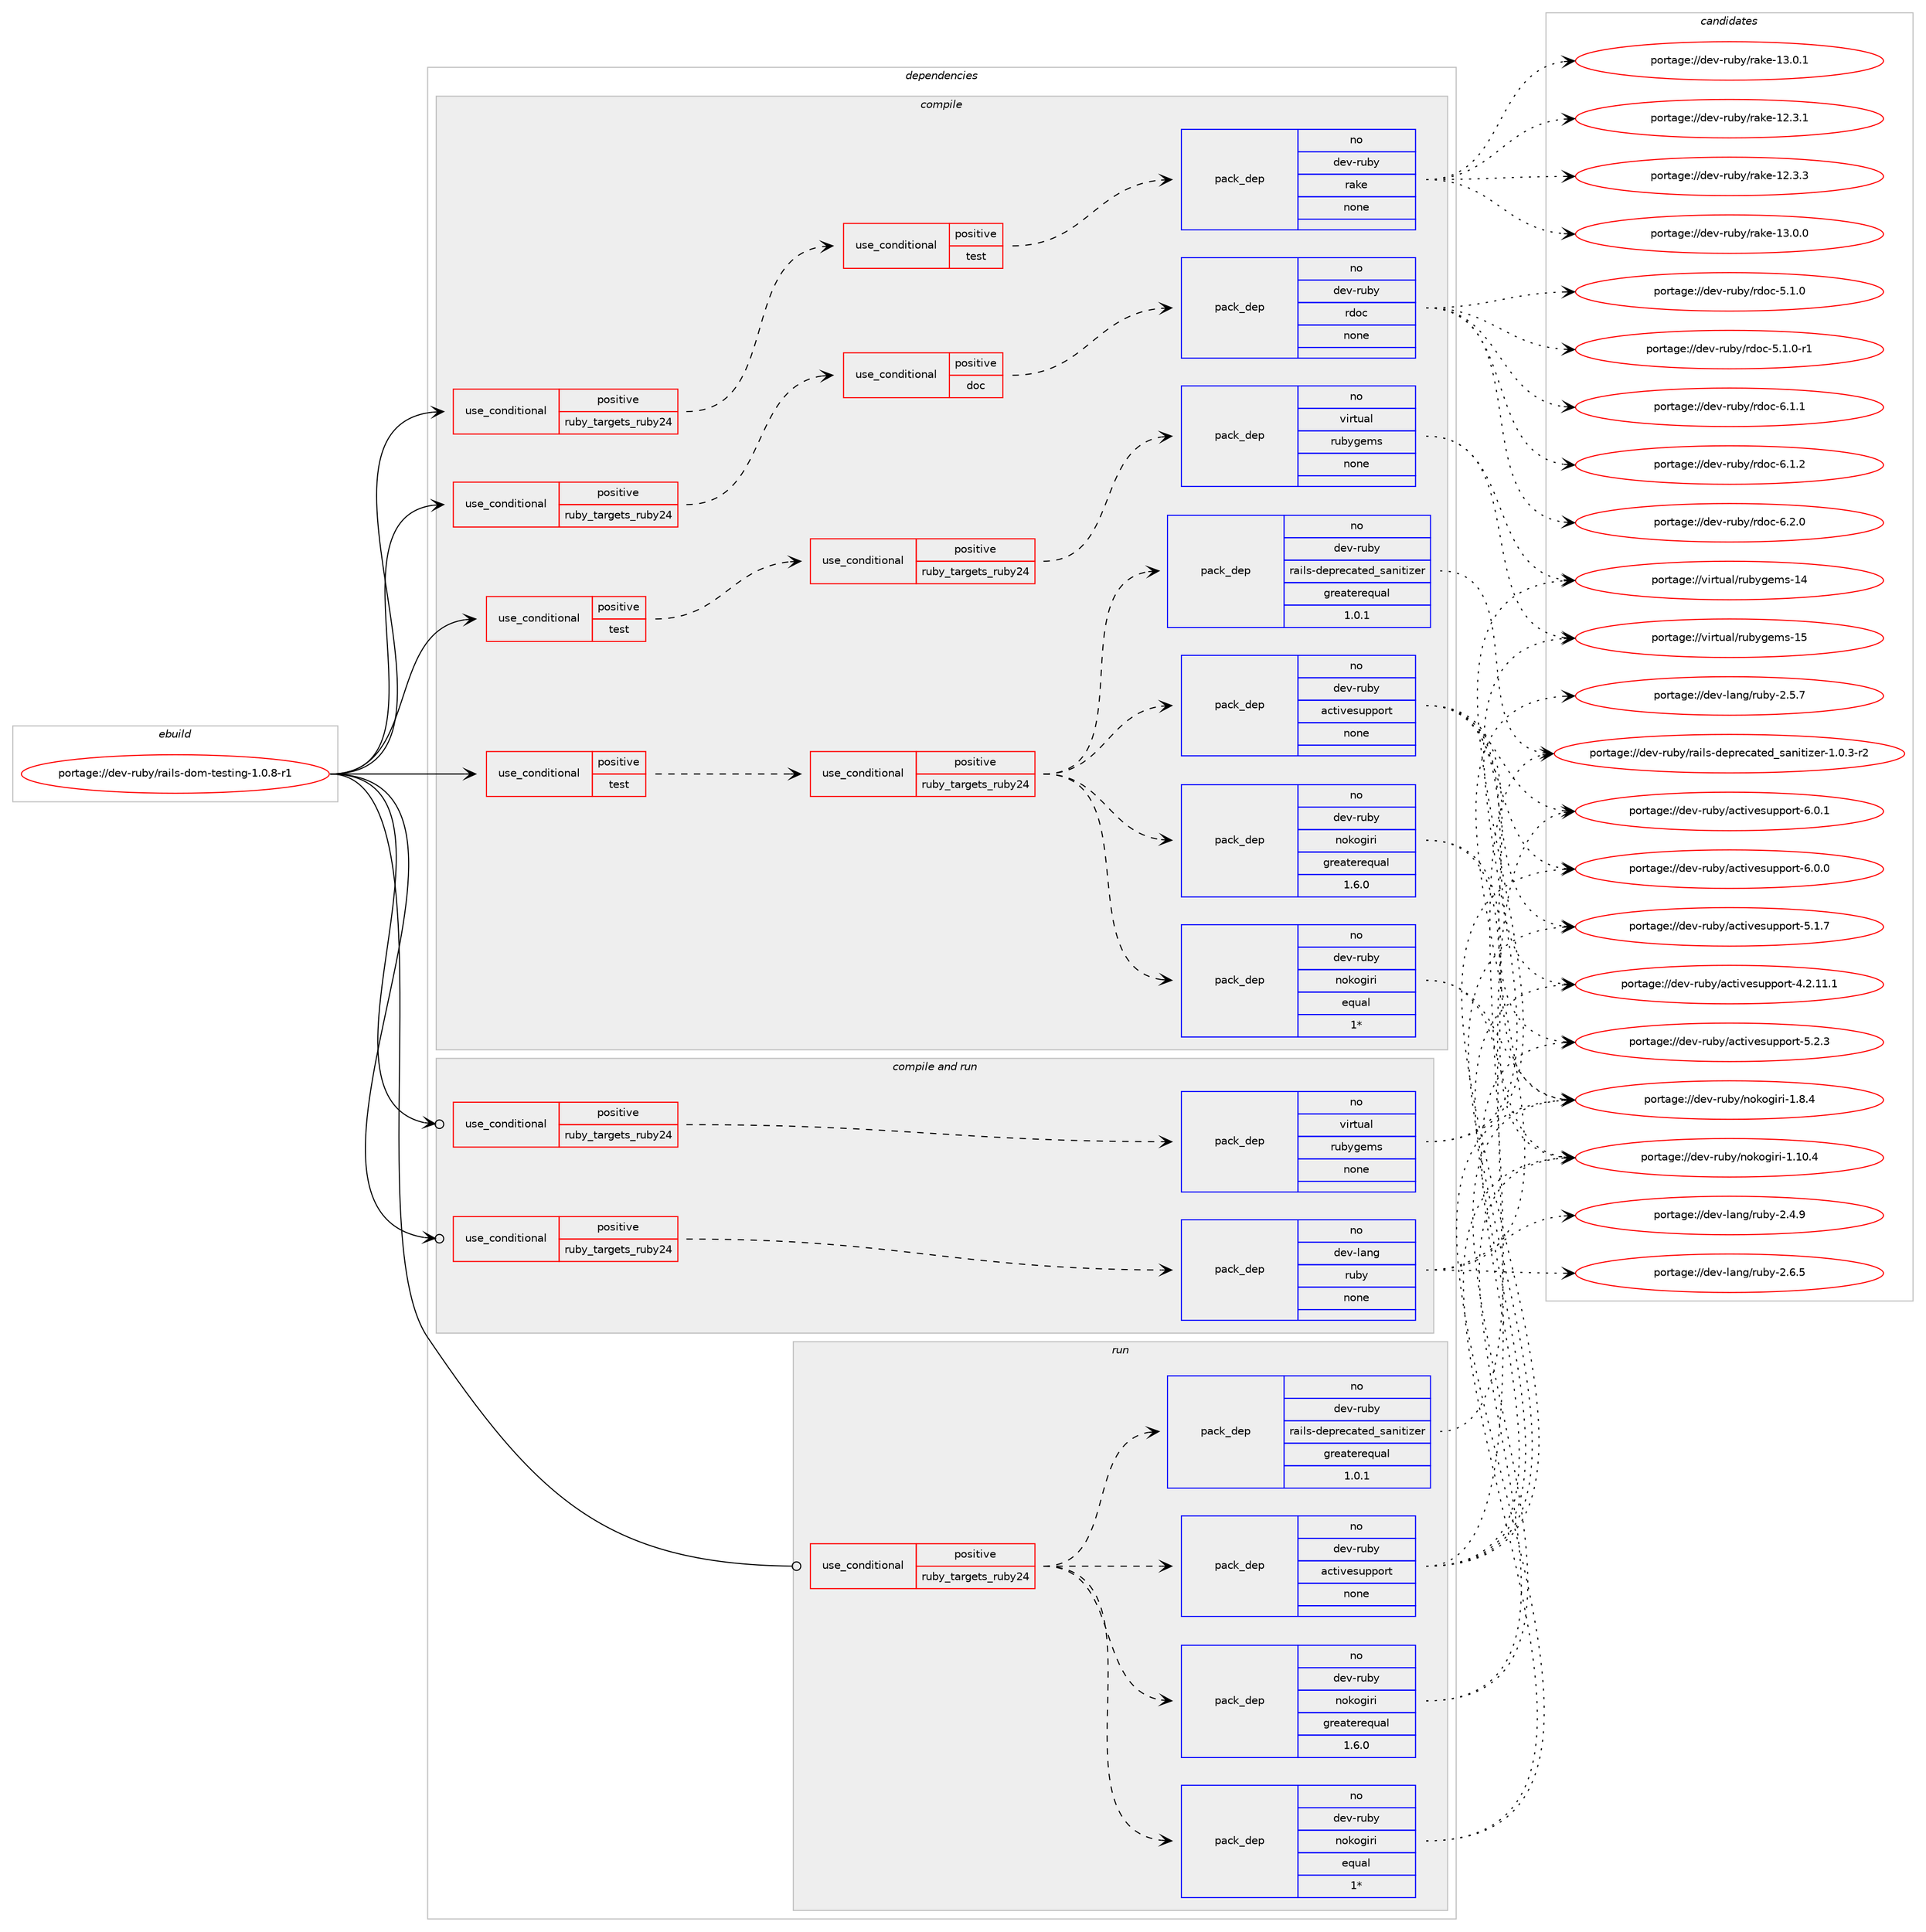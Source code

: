 digraph prolog {

# *************
# Graph options
# *************

newrank=true;
concentrate=true;
compound=true;
graph [rankdir=LR,fontname=Helvetica,fontsize=10,ranksep=1.5];#, ranksep=2.5, nodesep=0.2];
edge  [arrowhead=vee];
node  [fontname=Helvetica,fontsize=10];

# **********
# The ebuild
# **********

subgraph cluster_leftcol {
color=gray;
rank=same;
label=<<i>ebuild</i>>;
id [label="portage://dev-ruby/rails-dom-testing-1.0.8-r1", color=red, width=4, href="../dev-ruby/rails-dom-testing-1.0.8-r1.svg"];
}

# ****************
# The dependencies
# ****************

subgraph cluster_midcol {
color=gray;
label=<<i>dependencies</i>>;
subgraph cluster_compile {
fillcolor="#eeeeee";
style=filled;
label=<<i>compile</i>>;
subgraph cond60140 {
dependency236482 [label=<<TABLE BORDER="0" CELLBORDER="1" CELLSPACING="0" CELLPADDING="4"><TR><TD ROWSPAN="3" CELLPADDING="10">use_conditional</TD></TR><TR><TD>positive</TD></TR><TR><TD>ruby_targets_ruby24</TD></TR></TABLE>>, shape=none, color=red];
subgraph cond60141 {
dependency236483 [label=<<TABLE BORDER="0" CELLBORDER="1" CELLSPACING="0" CELLPADDING="4"><TR><TD ROWSPAN="3" CELLPADDING="10">use_conditional</TD></TR><TR><TD>positive</TD></TR><TR><TD>doc</TD></TR></TABLE>>, shape=none, color=red];
subgraph pack172797 {
dependency236484 [label=<<TABLE BORDER="0" CELLBORDER="1" CELLSPACING="0" CELLPADDING="4" WIDTH="220"><TR><TD ROWSPAN="6" CELLPADDING="30">pack_dep</TD></TR><TR><TD WIDTH="110">no</TD></TR><TR><TD>dev-ruby</TD></TR><TR><TD>rdoc</TD></TR><TR><TD>none</TD></TR><TR><TD></TD></TR></TABLE>>, shape=none, color=blue];
}
dependency236483:e -> dependency236484:w [weight=20,style="dashed",arrowhead="vee"];
}
dependency236482:e -> dependency236483:w [weight=20,style="dashed",arrowhead="vee"];
}
id:e -> dependency236482:w [weight=20,style="solid",arrowhead="vee"];
subgraph cond60142 {
dependency236485 [label=<<TABLE BORDER="0" CELLBORDER="1" CELLSPACING="0" CELLPADDING="4"><TR><TD ROWSPAN="3" CELLPADDING="10">use_conditional</TD></TR><TR><TD>positive</TD></TR><TR><TD>ruby_targets_ruby24</TD></TR></TABLE>>, shape=none, color=red];
subgraph cond60143 {
dependency236486 [label=<<TABLE BORDER="0" CELLBORDER="1" CELLSPACING="0" CELLPADDING="4"><TR><TD ROWSPAN="3" CELLPADDING="10">use_conditional</TD></TR><TR><TD>positive</TD></TR><TR><TD>test</TD></TR></TABLE>>, shape=none, color=red];
subgraph pack172798 {
dependency236487 [label=<<TABLE BORDER="0" CELLBORDER="1" CELLSPACING="0" CELLPADDING="4" WIDTH="220"><TR><TD ROWSPAN="6" CELLPADDING="30">pack_dep</TD></TR><TR><TD WIDTH="110">no</TD></TR><TR><TD>dev-ruby</TD></TR><TR><TD>rake</TD></TR><TR><TD>none</TD></TR><TR><TD></TD></TR></TABLE>>, shape=none, color=blue];
}
dependency236486:e -> dependency236487:w [weight=20,style="dashed",arrowhead="vee"];
}
dependency236485:e -> dependency236486:w [weight=20,style="dashed",arrowhead="vee"];
}
id:e -> dependency236485:w [weight=20,style="solid",arrowhead="vee"];
subgraph cond60144 {
dependency236488 [label=<<TABLE BORDER="0" CELLBORDER="1" CELLSPACING="0" CELLPADDING="4"><TR><TD ROWSPAN="3" CELLPADDING="10">use_conditional</TD></TR><TR><TD>positive</TD></TR><TR><TD>test</TD></TR></TABLE>>, shape=none, color=red];
subgraph cond60145 {
dependency236489 [label=<<TABLE BORDER="0" CELLBORDER="1" CELLSPACING="0" CELLPADDING="4"><TR><TD ROWSPAN="3" CELLPADDING="10">use_conditional</TD></TR><TR><TD>positive</TD></TR><TR><TD>ruby_targets_ruby24</TD></TR></TABLE>>, shape=none, color=red];
subgraph pack172799 {
dependency236490 [label=<<TABLE BORDER="0" CELLBORDER="1" CELLSPACING="0" CELLPADDING="4" WIDTH="220"><TR><TD ROWSPAN="6" CELLPADDING="30">pack_dep</TD></TR><TR><TD WIDTH="110">no</TD></TR><TR><TD>dev-ruby</TD></TR><TR><TD>activesupport</TD></TR><TR><TD>none</TD></TR><TR><TD></TD></TR></TABLE>>, shape=none, color=blue];
}
dependency236489:e -> dependency236490:w [weight=20,style="dashed",arrowhead="vee"];
subgraph pack172800 {
dependency236491 [label=<<TABLE BORDER="0" CELLBORDER="1" CELLSPACING="0" CELLPADDING="4" WIDTH="220"><TR><TD ROWSPAN="6" CELLPADDING="30">pack_dep</TD></TR><TR><TD WIDTH="110">no</TD></TR><TR><TD>dev-ruby</TD></TR><TR><TD>nokogiri</TD></TR><TR><TD>greaterequal</TD></TR><TR><TD>1.6.0</TD></TR></TABLE>>, shape=none, color=blue];
}
dependency236489:e -> dependency236491:w [weight=20,style="dashed",arrowhead="vee"];
subgraph pack172801 {
dependency236492 [label=<<TABLE BORDER="0" CELLBORDER="1" CELLSPACING="0" CELLPADDING="4" WIDTH="220"><TR><TD ROWSPAN="6" CELLPADDING="30">pack_dep</TD></TR><TR><TD WIDTH="110">no</TD></TR><TR><TD>dev-ruby</TD></TR><TR><TD>nokogiri</TD></TR><TR><TD>equal</TD></TR><TR><TD>1*</TD></TR></TABLE>>, shape=none, color=blue];
}
dependency236489:e -> dependency236492:w [weight=20,style="dashed",arrowhead="vee"];
subgraph pack172802 {
dependency236493 [label=<<TABLE BORDER="0" CELLBORDER="1" CELLSPACING="0" CELLPADDING="4" WIDTH="220"><TR><TD ROWSPAN="6" CELLPADDING="30">pack_dep</TD></TR><TR><TD WIDTH="110">no</TD></TR><TR><TD>dev-ruby</TD></TR><TR><TD>rails-deprecated_sanitizer</TD></TR><TR><TD>greaterequal</TD></TR><TR><TD>1.0.1</TD></TR></TABLE>>, shape=none, color=blue];
}
dependency236489:e -> dependency236493:w [weight=20,style="dashed",arrowhead="vee"];
}
dependency236488:e -> dependency236489:w [weight=20,style="dashed",arrowhead="vee"];
}
id:e -> dependency236488:w [weight=20,style="solid",arrowhead="vee"];
subgraph cond60146 {
dependency236494 [label=<<TABLE BORDER="0" CELLBORDER="1" CELLSPACING="0" CELLPADDING="4"><TR><TD ROWSPAN="3" CELLPADDING="10">use_conditional</TD></TR><TR><TD>positive</TD></TR><TR><TD>test</TD></TR></TABLE>>, shape=none, color=red];
subgraph cond60147 {
dependency236495 [label=<<TABLE BORDER="0" CELLBORDER="1" CELLSPACING="0" CELLPADDING="4"><TR><TD ROWSPAN="3" CELLPADDING="10">use_conditional</TD></TR><TR><TD>positive</TD></TR><TR><TD>ruby_targets_ruby24</TD></TR></TABLE>>, shape=none, color=red];
subgraph pack172803 {
dependency236496 [label=<<TABLE BORDER="0" CELLBORDER="1" CELLSPACING="0" CELLPADDING="4" WIDTH="220"><TR><TD ROWSPAN="6" CELLPADDING="30">pack_dep</TD></TR><TR><TD WIDTH="110">no</TD></TR><TR><TD>virtual</TD></TR><TR><TD>rubygems</TD></TR><TR><TD>none</TD></TR><TR><TD></TD></TR></TABLE>>, shape=none, color=blue];
}
dependency236495:e -> dependency236496:w [weight=20,style="dashed",arrowhead="vee"];
}
dependency236494:e -> dependency236495:w [weight=20,style="dashed",arrowhead="vee"];
}
id:e -> dependency236494:w [weight=20,style="solid",arrowhead="vee"];
}
subgraph cluster_compileandrun {
fillcolor="#eeeeee";
style=filled;
label=<<i>compile and run</i>>;
subgraph cond60148 {
dependency236497 [label=<<TABLE BORDER="0" CELLBORDER="1" CELLSPACING="0" CELLPADDING="4"><TR><TD ROWSPAN="3" CELLPADDING="10">use_conditional</TD></TR><TR><TD>positive</TD></TR><TR><TD>ruby_targets_ruby24</TD></TR></TABLE>>, shape=none, color=red];
subgraph pack172804 {
dependency236498 [label=<<TABLE BORDER="0" CELLBORDER="1" CELLSPACING="0" CELLPADDING="4" WIDTH="220"><TR><TD ROWSPAN="6" CELLPADDING="30">pack_dep</TD></TR><TR><TD WIDTH="110">no</TD></TR><TR><TD>dev-lang</TD></TR><TR><TD>ruby</TD></TR><TR><TD>none</TD></TR><TR><TD></TD></TR></TABLE>>, shape=none, color=blue];
}
dependency236497:e -> dependency236498:w [weight=20,style="dashed",arrowhead="vee"];
}
id:e -> dependency236497:w [weight=20,style="solid",arrowhead="odotvee"];
subgraph cond60149 {
dependency236499 [label=<<TABLE BORDER="0" CELLBORDER="1" CELLSPACING="0" CELLPADDING="4"><TR><TD ROWSPAN="3" CELLPADDING="10">use_conditional</TD></TR><TR><TD>positive</TD></TR><TR><TD>ruby_targets_ruby24</TD></TR></TABLE>>, shape=none, color=red];
subgraph pack172805 {
dependency236500 [label=<<TABLE BORDER="0" CELLBORDER="1" CELLSPACING="0" CELLPADDING="4" WIDTH="220"><TR><TD ROWSPAN="6" CELLPADDING="30">pack_dep</TD></TR><TR><TD WIDTH="110">no</TD></TR><TR><TD>virtual</TD></TR><TR><TD>rubygems</TD></TR><TR><TD>none</TD></TR><TR><TD></TD></TR></TABLE>>, shape=none, color=blue];
}
dependency236499:e -> dependency236500:w [weight=20,style="dashed",arrowhead="vee"];
}
id:e -> dependency236499:w [weight=20,style="solid",arrowhead="odotvee"];
}
subgraph cluster_run {
fillcolor="#eeeeee";
style=filled;
label=<<i>run</i>>;
subgraph cond60150 {
dependency236501 [label=<<TABLE BORDER="0" CELLBORDER="1" CELLSPACING="0" CELLPADDING="4"><TR><TD ROWSPAN="3" CELLPADDING="10">use_conditional</TD></TR><TR><TD>positive</TD></TR><TR><TD>ruby_targets_ruby24</TD></TR></TABLE>>, shape=none, color=red];
subgraph pack172806 {
dependency236502 [label=<<TABLE BORDER="0" CELLBORDER="1" CELLSPACING="0" CELLPADDING="4" WIDTH="220"><TR><TD ROWSPAN="6" CELLPADDING="30">pack_dep</TD></TR><TR><TD WIDTH="110">no</TD></TR><TR><TD>dev-ruby</TD></TR><TR><TD>activesupport</TD></TR><TR><TD>none</TD></TR><TR><TD></TD></TR></TABLE>>, shape=none, color=blue];
}
dependency236501:e -> dependency236502:w [weight=20,style="dashed",arrowhead="vee"];
subgraph pack172807 {
dependency236503 [label=<<TABLE BORDER="0" CELLBORDER="1" CELLSPACING="0" CELLPADDING="4" WIDTH="220"><TR><TD ROWSPAN="6" CELLPADDING="30">pack_dep</TD></TR><TR><TD WIDTH="110">no</TD></TR><TR><TD>dev-ruby</TD></TR><TR><TD>nokogiri</TD></TR><TR><TD>greaterequal</TD></TR><TR><TD>1.6.0</TD></TR></TABLE>>, shape=none, color=blue];
}
dependency236501:e -> dependency236503:w [weight=20,style="dashed",arrowhead="vee"];
subgraph pack172808 {
dependency236504 [label=<<TABLE BORDER="0" CELLBORDER="1" CELLSPACING="0" CELLPADDING="4" WIDTH="220"><TR><TD ROWSPAN="6" CELLPADDING="30">pack_dep</TD></TR><TR><TD WIDTH="110">no</TD></TR><TR><TD>dev-ruby</TD></TR><TR><TD>nokogiri</TD></TR><TR><TD>equal</TD></TR><TR><TD>1*</TD></TR></TABLE>>, shape=none, color=blue];
}
dependency236501:e -> dependency236504:w [weight=20,style="dashed",arrowhead="vee"];
subgraph pack172809 {
dependency236505 [label=<<TABLE BORDER="0" CELLBORDER="1" CELLSPACING="0" CELLPADDING="4" WIDTH="220"><TR><TD ROWSPAN="6" CELLPADDING="30">pack_dep</TD></TR><TR><TD WIDTH="110">no</TD></TR><TR><TD>dev-ruby</TD></TR><TR><TD>rails-deprecated_sanitizer</TD></TR><TR><TD>greaterequal</TD></TR><TR><TD>1.0.1</TD></TR></TABLE>>, shape=none, color=blue];
}
dependency236501:e -> dependency236505:w [weight=20,style="dashed",arrowhead="vee"];
}
id:e -> dependency236501:w [weight=20,style="solid",arrowhead="odot"];
}
}

# **************
# The candidates
# **************

subgraph cluster_choices {
rank=same;
color=gray;
label=<<i>candidates</i>>;

subgraph choice172797 {
color=black;
nodesep=1;
choiceportage10010111845114117981214711410011199455346494648 [label="portage://dev-ruby/rdoc-5.1.0", color=red, width=4,href="../dev-ruby/rdoc-5.1.0.svg"];
choiceportage100101118451141179812147114100111994553464946484511449 [label="portage://dev-ruby/rdoc-5.1.0-r1", color=red, width=4,href="../dev-ruby/rdoc-5.1.0-r1.svg"];
choiceportage10010111845114117981214711410011199455446494649 [label="portage://dev-ruby/rdoc-6.1.1", color=red, width=4,href="../dev-ruby/rdoc-6.1.1.svg"];
choiceportage10010111845114117981214711410011199455446494650 [label="portage://dev-ruby/rdoc-6.1.2", color=red, width=4,href="../dev-ruby/rdoc-6.1.2.svg"];
choiceportage10010111845114117981214711410011199455446504648 [label="portage://dev-ruby/rdoc-6.2.0", color=red, width=4,href="../dev-ruby/rdoc-6.2.0.svg"];
dependency236484:e -> choiceportage10010111845114117981214711410011199455346494648:w [style=dotted,weight="100"];
dependency236484:e -> choiceportage100101118451141179812147114100111994553464946484511449:w [style=dotted,weight="100"];
dependency236484:e -> choiceportage10010111845114117981214711410011199455446494649:w [style=dotted,weight="100"];
dependency236484:e -> choiceportage10010111845114117981214711410011199455446494650:w [style=dotted,weight="100"];
dependency236484:e -> choiceportage10010111845114117981214711410011199455446504648:w [style=dotted,weight="100"];
}
subgraph choice172798 {
color=black;
nodesep=1;
choiceportage1001011184511411798121471149710710145495046514649 [label="portage://dev-ruby/rake-12.3.1", color=red, width=4,href="../dev-ruby/rake-12.3.1.svg"];
choiceportage1001011184511411798121471149710710145495046514651 [label="portage://dev-ruby/rake-12.3.3", color=red, width=4,href="../dev-ruby/rake-12.3.3.svg"];
choiceportage1001011184511411798121471149710710145495146484648 [label="portage://dev-ruby/rake-13.0.0", color=red, width=4,href="../dev-ruby/rake-13.0.0.svg"];
choiceportage1001011184511411798121471149710710145495146484649 [label="portage://dev-ruby/rake-13.0.1", color=red, width=4,href="../dev-ruby/rake-13.0.1.svg"];
dependency236487:e -> choiceportage1001011184511411798121471149710710145495046514649:w [style=dotted,weight="100"];
dependency236487:e -> choiceportage1001011184511411798121471149710710145495046514651:w [style=dotted,weight="100"];
dependency236487:e -> choiceportage1001011184511411798121471149710710145495146484648:w [style=dotted,weight="100"];
dependency236487:e -> choiceportage1001011184511411798121471149710710145495146484649:w [style=dotted,weight="100"];
}
subgraph choice172799 {
color=black;
nodesep=1;
choiceportage1001011184511411798121479799116105118101115117112112111114116455246504649494649 [label="portage://dev-ruby/activesupport-4.2.11.1", color=red, width=4,href="../dev-ruby/activesupport-4.2.11.1.svg"];
choiceportage1001011184511411798121479799116105118101115117112112111114116455346494655 [label="portage://dev-ruby/activesupport-5.1.7", color=red, width=4,href="../dev-ruby/activesupport-5.1.7.svg"];
choiceportage1001011184511411798121479799116105118101115117112112111114116455346504651 [label="portage://dev-ruby/activesupport-5.2.3", color=red, width=4,href="../dev-ruby/activesupport-5.2.3.svg"];
choiceportage1001011184511411798121479799116105118101115117112112111114116455446484648 [label="portage://dev-ruby/activesupport-6.0.0", color=red, width=4,href="../dev-ruby/activesupport-6.0.0.svg"];
choiceportage1001011184511411798121479799116105118101115117112112111114116455446484649 [label="portage://dev-ruby/activesupport-6.0.1", color=red, width=4,href="../dev-ruby/activesupport-6.0.1.svg"];
dependency236490:e -> choiceportage1001011184511411798121479799116105118101115117112112111114116455246504649494649:w [style=dotted,weight="100"];
dependency236490:e -> choiceportage1001011184511411798121479799116105118101115117112112111114116455346494655:w [style=dotted,weight="100"];
dependency236490:e -> choiceportage1001011184511411798121479799116105118101115117112112111114116455346504651:w [style=dotted,weight="100"];
dependency236490:e -> choiceportage1001011184511411798121479799116105118101115117112112111114116455446484648:w [style=dotted,weight="100"];
dependency236490:e -> choiceportage1001011184511411798121479799116105118101115117112112111114116455446484649:w [style=dotted,weight="100"];
}
subgraph choice172800 {
color=black;
nodesep=1;
choiceportage10010111845114117981214711011110711110310511410545494649484652 [label="portage://dev-ruby/nokogiri-1.10.4", color=red, width=4,href="../dev-ruby/nokogiri-1.10.4.svg"];
choiceportage100101118451141179812147110111107111103105114105454946564652 [label="portage://dev-ruby/nokogiri-1.8.4", color=red, width=4,href="../dev-ruby/nokogiri-1.8.4.svg"];
dependency236491:e -> choiceportage10010111845114117981214711011110711110310511410545494649484652:w [style=dotted,weight="100"];
dependency236491:e -> choiceportage100101118451141179812147110111107111103105114105454946564652:w [style=dotted,weight="100"];
}
subgraph choice172801 {
color=black;
nodesep=1;
choiceportage10010111845114117981214711011110711110310511410545494649484652 [label="portage://dev-ruby/nokogiri-1.10.4", color=red, width=4,href="../dev-ruby/nokogiri-1.10.4.svg"];
choiceportage100101118451141179812147110111107111103105114105454946564652 [label="portage://dev-ruby/nokogiri-1.8.4", color=red, width=4,href="../dev-ruby/nokogiri-1.8.4.svg"];
dependency236492:e -> choiceportage10010111845114117981214711011110711110310511410545494649484652:w [style=dotted,weight="100"];
dependency236492:e -> choiceportage100101118451141179812147110111107111103105114105454946564652:w [style=dotted,weight="100"];
}
subgraph choice172802 {
color=black;
nodesep=1;
choiceportage1001011184511411798121471149710510811545100101112114101999711610110095115971101051161051221011144549464846514511450 [label="portage://dev-ruby/rails-deprecated_sanitizer-1.0.3-r2", color=red, width=4,href="../dev-ruby/rails-deprecated_sanitizer-1.0.3-r2.svg"];
dependency236493:e -> choiceportage1001011184511411798121471149710510811545100101112114101999711610110095115971101051161051221011144549464846514511450:w [style=dotted,weight="100"];
}
subgraph choice172803 {
color=black;
nodesep=1;
choiceportage118105114116117971084711411798121103101109115454952 [label="portage://virtual/rubygems-14", color=red, width=4,href="../virtual/rubygems-14.svg"];
choiceportage118105114116117971084711411798121103101109115454953 [label="portage://virtual/rubygems-15", color=red, width=4,href="../virtual/rubygems-15.svg"];
dependency236496:e -> choiceportage118105114116117971084711411798121103101109115454952:w [style=dotted,weight="100"];
dependency236496:e -> choiceportage118105114116117971084711411798121103101109115454953:w [style=dotted,weight="100"];
}
subgraph choice172804 {
color=black;
nodesep=1;
choiceportage10010111845108971101034711411798121455046524657 [label="portage://dev-lang/ruby-2.4.9", color=red, width=4,href="../dev-lang/ruby-2.4.9.svg"];
choiceportage10010111845108971101034711411798121455046534655 [label="portage://dev-lang/ruby-2.5.7", color=red, width=4,href="../dev-lang/ruby-2.5.7.svg"];
choiceportage10010111845108971101034711411798121455046544653 [label="portage://dev-lang/ruby-2.6.5", color=red, width=4,href="../dev-lang/ruby-2.6.5.svg"];
dependency236498:e -> choiceportage10010111845108971101034711411798121455046524657:w [style=dotted,weight="100"];
dependency236498:e -> choiceportage10010111845108971101034711411798121455046534655:w [style=dotted,weight="100"];
dependency236498:e -> choiceportage10010111845108971101034711411798121455046544653:w [style=dotted,weight="100"];
}
subgraph choice172805 {
color=black;
nodesep=1;
choiceportage118105114116117971084711411798121103101109115454952 [label="portage://virtual/rubygems-14", color=red, width=4,href="../virtual/rubygems-14.svg"];
choiceportage118105114116117971084711411798121103101109115454953 [label="portage://virtual/rubygems-15", color=red, width=4,href="../virtual/rubygems-15.svg"];
dependency236500:e -> choiceportage118105114116117971084711411798121103101109115454952:w [style=dotted,weight="100"];
dependency236500:e -> choiceportage118105114116117971084711411798121103101109115454953:w [style=dotted,weight="100"];
}
subgraph choice172806 {
color=black;
nodesep=1;
choiceportage1001011184511411798121479799116105118101115117112112111114116455246504649494649 [label="portage://dev-ruby/activesupport-4.2.11.1", color=red, width=4,href="../dev-ruby/activesupport-4.2.11.1.svg"];
choiceportage1001011184511411798121479799116105118101115117112112111114116455346494655 [label="portage://dev-ruby/activesupport-5.1.7", color=red, width=4,href="../dev-ruby/activesupport-5.1.7.svg"];
choiceportage1001011184511411798121479799116105118101115117112112111114116455346504651 [label="portage://dev-ruby/activesupport-5.2.3", color=red, width=4,href="../dev-ruby/activesupport-5.2.3.svg"];
choiceportage1001011184511411798121479799116105118101115117112112111114116455446484648 [label="portage://dev-ruby/activesupport-6.0.0", color=red, width=4,href="../dev-ruby/activesupport-6.0.0.svg"];
choiceportage1001011184511411798121479799116105118101115117112112111114116455446484649 [label="portage://dev-ruby/activesupport-6.0.1", color=red, width=4,href="../dev-ruby/activesupport-6.0.1.svg"];
dependency236502:e -> choiceportage1001011184511411798121479799116105118101115117112112111114116455246504649494649:w [style=dotted,weight="100"];
dependency236502:e -> choiceportage1001011184511411798121479799116105118101115117112112111114116455346494655:w [style=dotted,weight="100"];
dependency236502:e -> choiceportage1001011184511411798121479799116105118101115117112112111114116455346504651:w [style=dotted,weight="100"];
dependency236502:e -> choiceportage1001011184511411798121479799116105118101115117112112111114116455446484648:w [style=dotted,weight="100"];
dependency236502:e -> choiceportage1001011184511411798121479799116105118101115117112112111114116455446484649:w [style=dotted,weight="100"];
}
subgraph choice172807 {
color=black;
nodesep=1;
choiceportage10010111845114117981214711011110711110310511410545494649484652 [label="portage://dev-ruby/nokogiri-1.10.4", color=red, width=4,href="../dev-ruby/nokogiri-1.10.4.svg"];
choiceportage100101118451141179812147110111107111103105114105454946564652 [label="portage://dev-ruby/nokogiri-1.8.4", color=red, width=4,href="../dev-ruby/nokogiri-1.8.4.svg"];
dependency236503:e -> choiceportage10010111845114117981214711011110711110310511410545494649484652:w [style=dotted,weight="100"];
dependency236503:e -> choiceportage100101118451141179812147110111107111103105114105454946564652:w [style=dotted,weight="100"];
}
subgraph choice172808 {
color=black;
nodesep=1;
choiceportage10010111845114117981214711011110711110310511410545494649484652 [label="portage://dev-ruby/nokogiri-1.10.4", color=red, width=4,href="../dev-ruby/nokogiri-1.10.4.svg"];
choiceportage100101118451141179812147110111107111103105114105454946564652 [label="portage://dev-ruby/nokogiri-1.8.4", color=red, width=4,href="../dev-ruby/nokogiri-1.8.4.svg"];
dependency236504:e -> choiceportage10010111845114117981214711011110711110310511410545494649484652:w [style=dotted,weight="100"];
dependency236504:e -> choiceportage100101118451141179812147110111107111103105114105454946564652:w [style=dotted,weight="100"];
}
subgraph choice172809 {
color=black;
nodesep=1;
choiceportage1001011184511411798121471149710510811545100101112114101999711610110095115971101051161051221011144549464846514511450 [label="portage://dev-ruby/rails-deprecated_sanitizer-1.0.3-r2", color=red, width=4,href="../dev-ruby/rails-deprecated_sanitizer-1.0.3-r2.svg"];
dependency236505:e -> choiceportage1001011184511411798121471149710510811545100101112114101999711610110095115971101051161051221011144549464846514511450:w [style=dotted,weight="100"];
}
}

}

